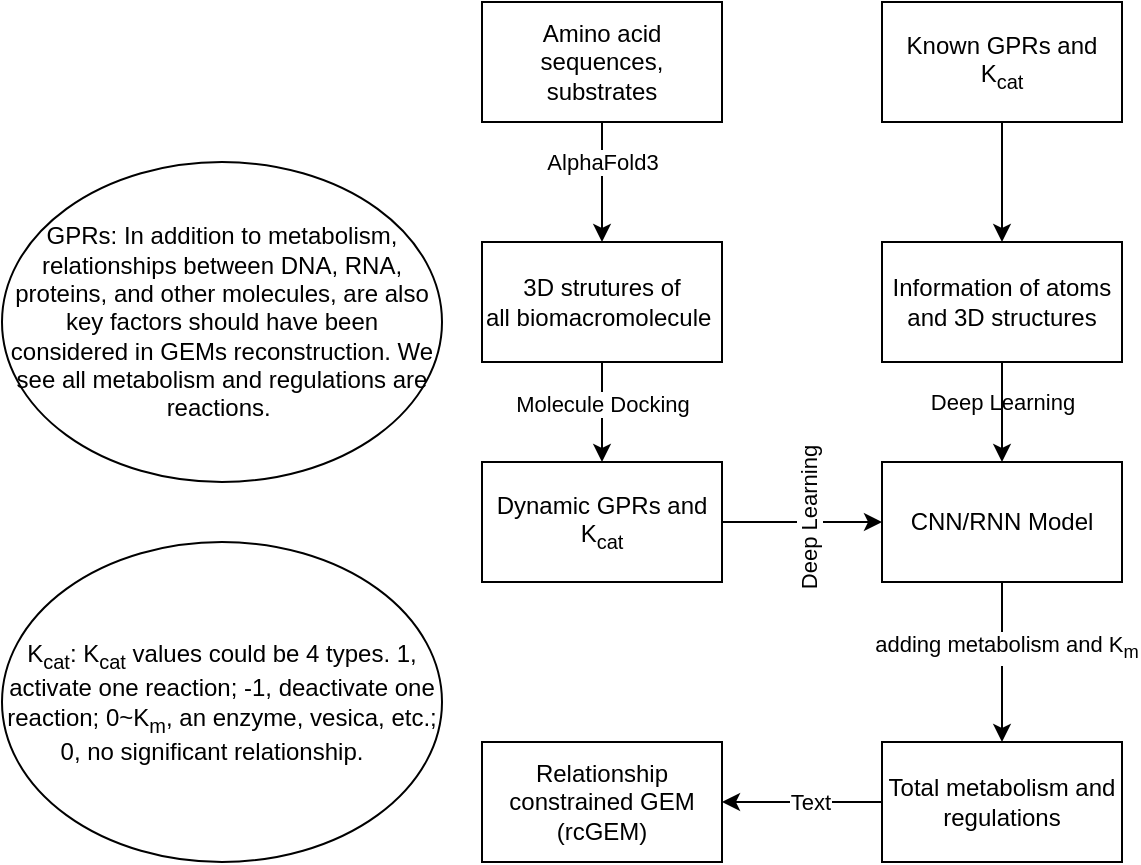 <mxfile version="24.5.3" type="github">
  <diagram name="第 1 页" id="Zs_ZaR2ghkHN8LJk0DMp">
    <mxGraphModel dx="370" dy="793" grid="1" gridSize="10" guides="1" tooltips="1" connect="1" arrows="1" fold="1" page="1" pageScale="1" pageWidth="827" pageHeight="1169" math="0" shadow="0">
      <root>
        <mxCell id="0" />
        <mxCell id="1" parent="0" />
        <mxCell id="Ac4ICfkRYc5ZsgaLKNUM-4" style="edgeStyle=orthogonalEdgeStyle;rounded=0;orthogonalLoop=1;jettySize=auto;html=1;" edge="1" parent="1" source="Ac4ICfkRYc5ZsgaLKNUM-6" target="Ac4ICfkRYc5ZsgaLKNUM-9">
          <mxGeometry relative="1" as="geometry" />
        </mxCell>
        <mxCell id="Ac4ICfkRYc5ZsgaLKNUM-5" value="AlphaFold3" style="edgeLabel;html=1;align=center;verticalAlign=middle;resizable=0;points=[];rounded=0;" vertex="1" connectable="0" parent="Ac4ICfkRYc5ZsgaLKNUM-4">
          <mxGeometry x="-0.133" relative="1" as="geometry">
            <mxPoint y="-6" as="offset" />
          </mxGeometry>
        </mxCell>
        <mxCell id="Ac4ICfkRYc5ZsgaLKNUM-6" value="Amino acid sequences, substrates" style="rounded=0;whiteSpace=wrap;html=1;" vertex="1" parent="1">
          <mxGeometry x="1310" y="410" width="120" height="60" as="geometry" />
        </mxCell>
        <mxCell id="Ac4ICfkRYc5ZsgaLKNUM-7" style="edgeStyle=orthogonalEdgeStyle;rounded=0;orthogonalLoop=1;jettySize=auto;html=1;entryX=0.5;entryY=0;entryDx=0;entryDy=0;" edge="1" parent="1" source="Ac4ICfkRYc5ZsgaLKNUM-9" target="Ac4ICfkRYc5ZsgaLKNUM-12">
          <mxGeometry relative="1" as="geometry">
            <mxPoint x="1300" y="670" as="targetPoint" />
          </mxGeometry>
        </mxCell>
        <mxCell id="Ac4ICfkRYc5ZsgaLKNUM-8" value="Molecule Docking" style="edgeLabel;html=1;align=center;verticalAlign=middle;resizable=0;points=[];rounded=0;" vertex="1" connectable="0" parent="Ac4ICfkRYc5ZsgaLKNUM-7">
          <mxGeometry x="-0.106" y="-2" relative="1" as="geometry">
            <mxPoint x="2" y="-2" as="offset" />
          </mxGeometry>
        </mxCell>
        <mxCell id="Ac4ICfkRYc5ZsgaLKNUM-9" value="3D strutures of all&amp;nbsp;biomacromolecule&amp;nbsp;" style="rounded=0;whiteSpace=wrap;html=1;" vertex="1" parent="1">
          <mxGeometry x="1310" y="530" width="120" height="60" as="geometry" />
        </mxCell>
        <mxCell id="Ac4ICfkRYc5ZsgaLKNUM-10" style="edgeStyle=orthogonalEdgeStyle;orthogonalLoop=1;jettySize=auto;html=1;entryX=0;entryY=0.5;entryDx=0;entryDy=0;" edge="1" parent="1" source="Ac4ICfkRYc5ZsgaLKNUM-12" target="Ac4ICfkRYc5ZsgaLKNUM-20">
          <mxGeometry relative="1" as="geometry">
            <Array as="points">
              <mxPoint x="1470" y="670" />
              <mxPoint x="1470" y="670" />
            </Array>
          </mxGeometry>
        </mxCell>
        <mxCell id="Ac4ICfkRYc5ZsgaLKNUM-11" value="Deep Learning" style="edgeLabel;html=1;align=center;verticalAlign=middle;resizable=0;points=[];rotation=-90;" vertex="1" connectable="0" parent="Ac4ICfkRYc5ZsgaLKNUM-10">
          <mxGeometry x="0.075" y="2" relative="1" as="geometry">
            <mxPoint as="offset" />
          </mxGeometry>
        </mxCell>
        <mxCell id="Ac4ICfkRYc5ZsgaLKNUM-12" value="Dynamic GPRs and K&lt;sub&gt;cat&lt;/sub&gt;" style="rounded=0;whiteSpace=wrap;html=1;" vertex="1" parent="1">
          <mxGeometry x="1310" y="640" width="120" height="60" as="geometry" />
        </mxCell>
        <mxCell id="Ac4ICfkRYc5ZsgaLKNUM-13" value="" style="edgeStyle=orthogonalEdgeStyle;orthogonalLoop=1;jettySize=auto;html=1;" edge="1" parent="1" source="Ac4ICfkRYc5ZsgaLKNUM-15" target="Ac4ICfkRYc5ZsgaLKNUM-17">
          <mxGeometry relative="1" as="geometry" />
        </mxCell>
        <mxCell id="Ac4ICfkRYc5ZsgaLKNUM-14" value="Deep Learning" style="edgeLabel;html=1;align=center;verticalAlign=middle;resizable=0;points=[];" vertex="1" connectable="0" parent="Ac4ICfkRYc5ZsgaLKNUM-13">
          <mxGeometry x="-0.538" y="-1" relative="1" as="geometry">
            <mxPoint x="1" y="126" as="offset" />
          </mxGeometry>
        </mxCell>
        <mxCell id="Ac4ICfkRYc5ZsgaLKNUM-15" value="Known GPRs and K&lt;sub&gt;cat&lt;/sub&gt;" style="rounded=0;whiteSpace=wrap;html=1;" vertex="1" parent="1">
          <mxGeometry x="1510" y="410" width="120" height="60" as="geometry" />
        </mxCell>
        <mxCell id="Ac4ICfkRYc5ZsgaLKNUM-16" style="edgeStyle=orthogonalEdgeStyle;orthogonalLoop=1;jettySize=auto;html=1;entryX=0.5;entryY=0;entryDx=0;entryDy=0;" edge="1" parent="1" source="Ac4ICfkRYc5ZsgaLKNUM-17" target="Ac4ICfkRYc5ZsgaLKNUM-20">
          <mxGeometry relative="1" as="geometry">
            <mxPoint x="1570" y="680" as="targetPoint" />
          </mxGeometry>
        </mxCell>
        <mxCell id="Ac4ICfkRYc5ZsgaLKNUM-17" value="Information of atoms and 3D structures" style="rounded=0;whiteSpace=wrap;html=1;" vertex="1" parent="1">
          <mxGeometry x="1510" y="530" width="120" height="60" as="geometry" />
        </mxCell>
        <mxCell id="Ac4ICfkRYc5ZsgaLKNUM-18" value="" style="edgeStyle=orthogonalEdgeStyle;orthogonalLoop=1;jettySize=auto;html=1;" edge="1" parent="1" source="Ac4ICfkRYc5ZsgaLKNUM-20" target="Ac4ICfkRYc5ZsgaLKNUM-24">
          <mxGeometry relative="1" as="geometry" />
        </mxCell>
        <mxCell id="Ac4ICfkRYc5ZsgaLKNUM-19" value="adding metabolism and K&lt;sub&gt;m&lt;/sub&gt;" style="edgeLabel;html=1;align=center;verticalAlign=middle;resizable=0;points=[];" vertex="1" connectable="0" parent="Ac4ICfkRYc5ZsgaLKNUM-18">
          <mxGeometry x="-0.175" y="2" relative="1" as="geometry">
            <mxPoint as="offset" />
          </mxGeometry>
        </mxCell>
        <mxCell id="Ac4ICfkRYc5ZsgaLKNUM-20" value="CNN/RNN Model" style="rounded=0;whiteSpace=wrap;html=1;" vertex="1" parent="1">
          <mxGeometry x="1510" y="640" width="120" height="60" as="geometry" />
        </mxCell>
        <mxCell id="Ac4ICfkRYc5ZsgaLKNUM-21" value="GPRs: In addition to metabolism, relationships between DNA, RNA, proteins, and other molecules, are also key factors should have been considered in GEMs reconstruction. We see all metabolism and regulations are reactions.&amp;nbsp;" style="ellipse;whiteSpace=wrap;html=1;" vertex="1" parent="1">
          <mxGeometry x="1070" y="490" width="220" height="160" as="geometry" />
        </mxCell>
        <mxCell id="Ac4ICfkRYc5ZsgaLKNUM-22" value="" style="edgeStyle=orthogonalEdgeStyle;orthogonalLoop=1;jettySize=auto;html=1;" edge="1" parent="1" source="Ac4ICfkRYc5ZsgaLKNUM-24" target="Ac4ICfkRYc5ZsgaLKNUM-25">
          <mxGeometry relative="1" as="geometry" />
        </mxCell>
        <mxCell id="Ac4ICfkRYc5ZsgaLKNUM-23" value="Text" style="edgeLabel;html=1;align=center;verticalAlign=middle;resizable=0;points=[];" vertex="1" connectable="0" parent="Ac4ICfkRYc5ZsgaLKNUM-22">
          <mxGeometry x="-0.1" relative="1" as="geometry">
            <mxPoint as="offset" />
          </mxGeometry>
        </mxCell>
        <mxCell id="Ac4ICfkRYc5ZsgaLKNUM-24" value="Total metabolism and regulations" style="whiteSpace=wrap;html=1;rounded=0;" vertex="1" parent="1">
          <mxGeometry x="1510" y="780" width="120" height="60" as="geometry" />
        </mxCell>
        <mxCell id="Ac4ICfkRYc5ZsgaLKNUM-25" value="Relationship constrained GEM (rcGEM)" style="whiteSpace=wrap;html=1;rounded=0;" vertex="1" parent="1">
          <mxGeometry x="1310" y="780" width="120" height="60" as="geometry" />
        </mxCell>
        <mxCell id="Ac4ICfkRYc5ZsgaLKNUM-26" value="K&lt;sub&gt;cat&lt;/sub&gt;: K&lt;sub&gt;cat&lt;/sub&gt; values could be 4 types. 1, activate one reaction; -1, deactivate one reaction; 0~K&lt;sub&gt;m&lt;/sub&gt;, an enzyme,&amp;nbsp;vesica, etc.; 0, no significant relationship.&amp;nbsp; &amp;nbsp;" style="ellipse;whiteSpace=wrap;html=1;" vertex="1" parent="1">
          <mxGeometry x="1070" y="680" width="220" height="160" as="geometry" />
        </mxCell>
      </root>
    </mxGraphModel>
  </diagram>
</mxfile>
